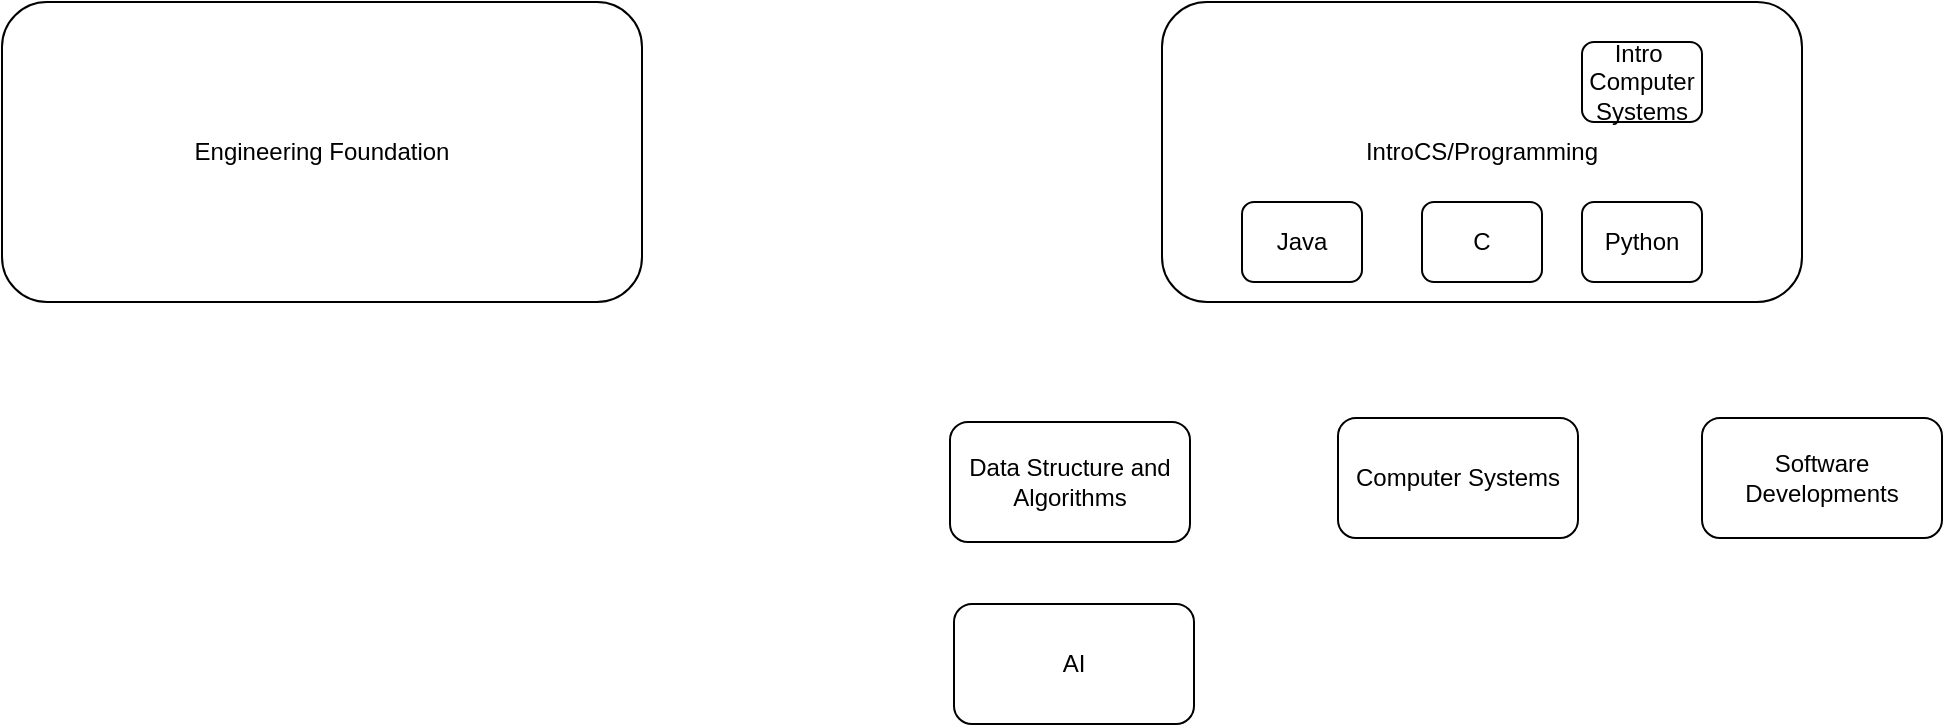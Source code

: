 <mxfile>
    <diagram id="u7zgBwtIAptATGMnYBnp" name="Page-1">
        <mxGraphModel dx="1414" dy="821" grid="1" gridSize="10" guides="1" tooltips="1" connect="1" arrows="1" fold="1" page="1" pageScale="1" pageWidth="1169" pageHeight="827" math="0" shadow="0">
            <root>
                <mxCell id="0"/>
                <mxCell id="1" parent="0"/>
                <mxCell id="2" value="Engineering Foundation" style="rounded=1;whiteSpace=wrap;html=1;" vertex="1" parent="1">
                    <mxGeometry x="110" y="160" width="320" height="150" as="geometry"/>
                </mxCell>
                <mxCell id="3" value="IntroCS/Programming" style="rounded=1;whiteSpace=wrap;html=1;" vertex="1" parent="1">
                    <mxGeometry x="690" y="160" width="320" height="150" as="geometry"/>
                </mxCell>
                <mxCell id="4" value="Java" style="rounded=1;whiteSpace=wrap;html=1;" vertex="1" parent="1">
                    <mxGeometry x="730" y="260" width="60" height="40" as="geometry"/>
                </mxCell>
                <mxCell id="5" value="Python" style="rounded=1;whiteSpace=wrap;html=1;" vertex="1" parent="1">
                    <mxGeometry x="900" y="260" width="60" height="40" as="geometry"/>
                </mxCell>
                <mxCell id="6" value="C" style="rounded=1;whiteSpace=wrap;html=1;" vertex="1" parent="1">
                    <mxGeometry x="820" y="260" width="60" height="40" as="geometry"/>
                </mxCell>
                <mxCell id="7" value="Data Structure and Algorithms" style="rounded=1;whiteSpace=wrap;html=1;" vertex="1" parent="1">
                    <mxGeometry x="584" y="370" width="120" height="60" as="geometry"/>
                </mxCell>
                <mxCell id="8" value="AI" style="rounded=1;whiteSpace=wrap;html=1;" vertex="1" parent="1">
                    <mxGeometry x="586" y="461" width="120" height="60" as="geometry"/>
                </mxCell>
                <mxCell id="9" value="Computer Systems" style="rounded=1;whiteSpace=wrap;html=1;" vertex="1" parent="1">
                    <mxGeometry x="778" y="368" width="120" height="60" as="geometry"/>
                </mxCell>
                <mxCell id="10" value="Intro&amp;nbsp; Computer Systems&lt;br&gt;" style="rounded=1;whiteSpace=wrap;html=1;" vertex="1" parent="1">
                    <mxGeometry x="900" y="180" width="60" height="40" as="geometry"/>
                </mxCell>
                <mxCell id="11" value="Software Developments" style="rounded=1;whiteSpace=wrap;html=1;" vertex="1" parent="1">
                    <mxGeometry x="960" y="368" width="120" height="60" as="geometry"/>
                </mxCell>
            </root>
        </mxGraphModel>
    </diagram>
</mxfile>